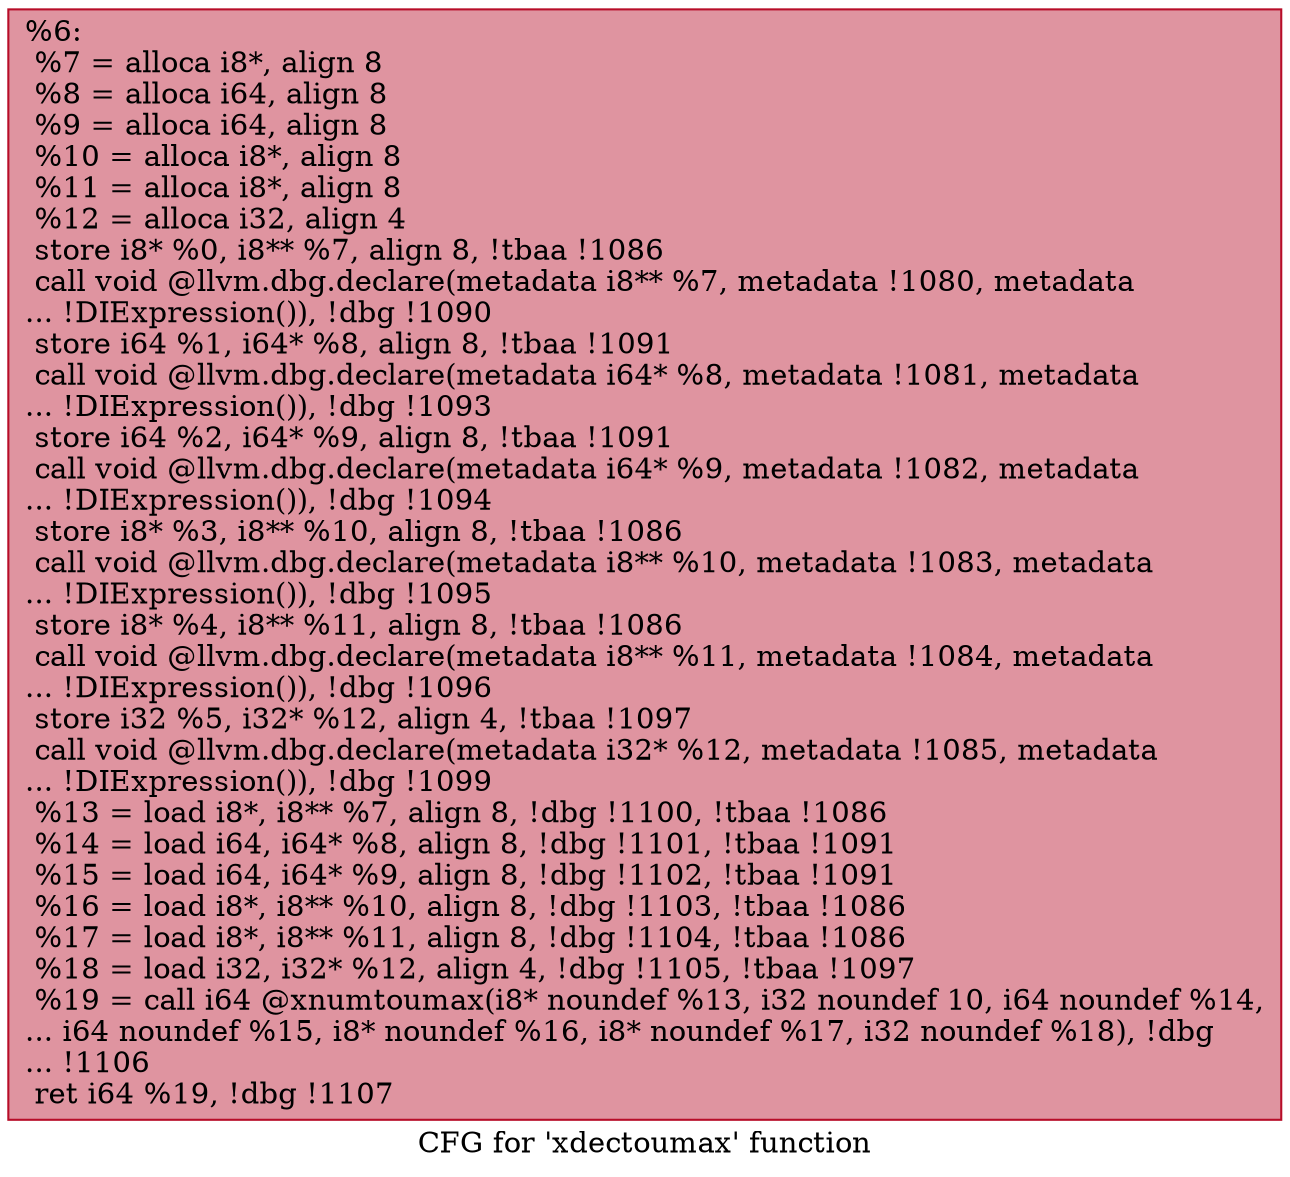 digraph "CFG for 'xdectoumax' function" {
	label="CFG for 'xdectoumax' function";

	Node0x17ec2b0 [shape=record,color="#b70d28ff", style=filled, fillcolor="#b70d2870",label="{%6:\l  %7 = alloca i8*, align 8\l  %8 = alloca i64, align 8\l  %9 = alloca i64, align 8\l  %10 = alloca i8*, align 8\l  %11 = alloca i8*, align 8\l  %12 = alloca i32, align 4\l  store i8* %0, i8** %7, align 8, !tbaa !1086\l  call void @llvm.dbg.declare(metadata i8** %7, metadata !1080, metadata\l... !DIExpression()), !dbg !1090\l  store i64 %1, i64* %8, align 8, !tbaa !1091\l  call void @llvm.dbg.declare(metadata i64* %8, metadata !1081, metadata\l... !DIExpression()), !dbg !1093\l  store i64 %2, i64* %9, align 8, !tbaa !1091\l  call void @llvm.dbg.declare(metadata i64* %9, metadata !1082, metadata\l... !DIExpression()), !dbg !1094\l  store i8* %3, i8** %10, align 8, !tbaa !1086\l  call void @llvm.dbg.declare(metadata i8** %10, metadata !1083, metadata\l... !DIExpression()), !dbg !1095\l  store i8* %4, i8** %11, align 8, !tbaa !1086\l  call void @llvm.dbg.declare(metadata i8** %11, metadata !1084, metadata\l... !DIExpression()), !dbg !1096\l  store i32 %5, i32* %12, align 4, !tbaa !1097\l  call void @llvm.dbg.declare(metadata i32* %12, metadata !1085, metadata\l... !DIExpression()), !dbg !1099\l  %13 = load i8*, i8** %7, align 8, !dbg !1100, !tbaa !1086\l  %14 = load i64, i64* %8, align 8, !dbg !1101, !tbaa !1091\l  %15 = load i64, i64* %9, align 8, !dbg !1102, !tbaa !1091\l  %16 = load i8*, i8** %10, align 8, !dbg !1103, !tbaa !1086\l  %17 = load i8*, i8** %11, align 8, !dbg !1104, !tbaa !1086\l  %18 = load i32, i32* %12, align 4, !dbg !1105, !tbaa !1097\l  %19 = call i64 @xnumtoumax(i8* noundef %13, i32 noundef 10, i64 noundef %14,\l... i64 noundef %15, i8* noundef %16, i8* noundef %17, i32 noundef %18), !dbg\l... !1106\l  ret i64 %19, !dbg !1107\l}"];
}
